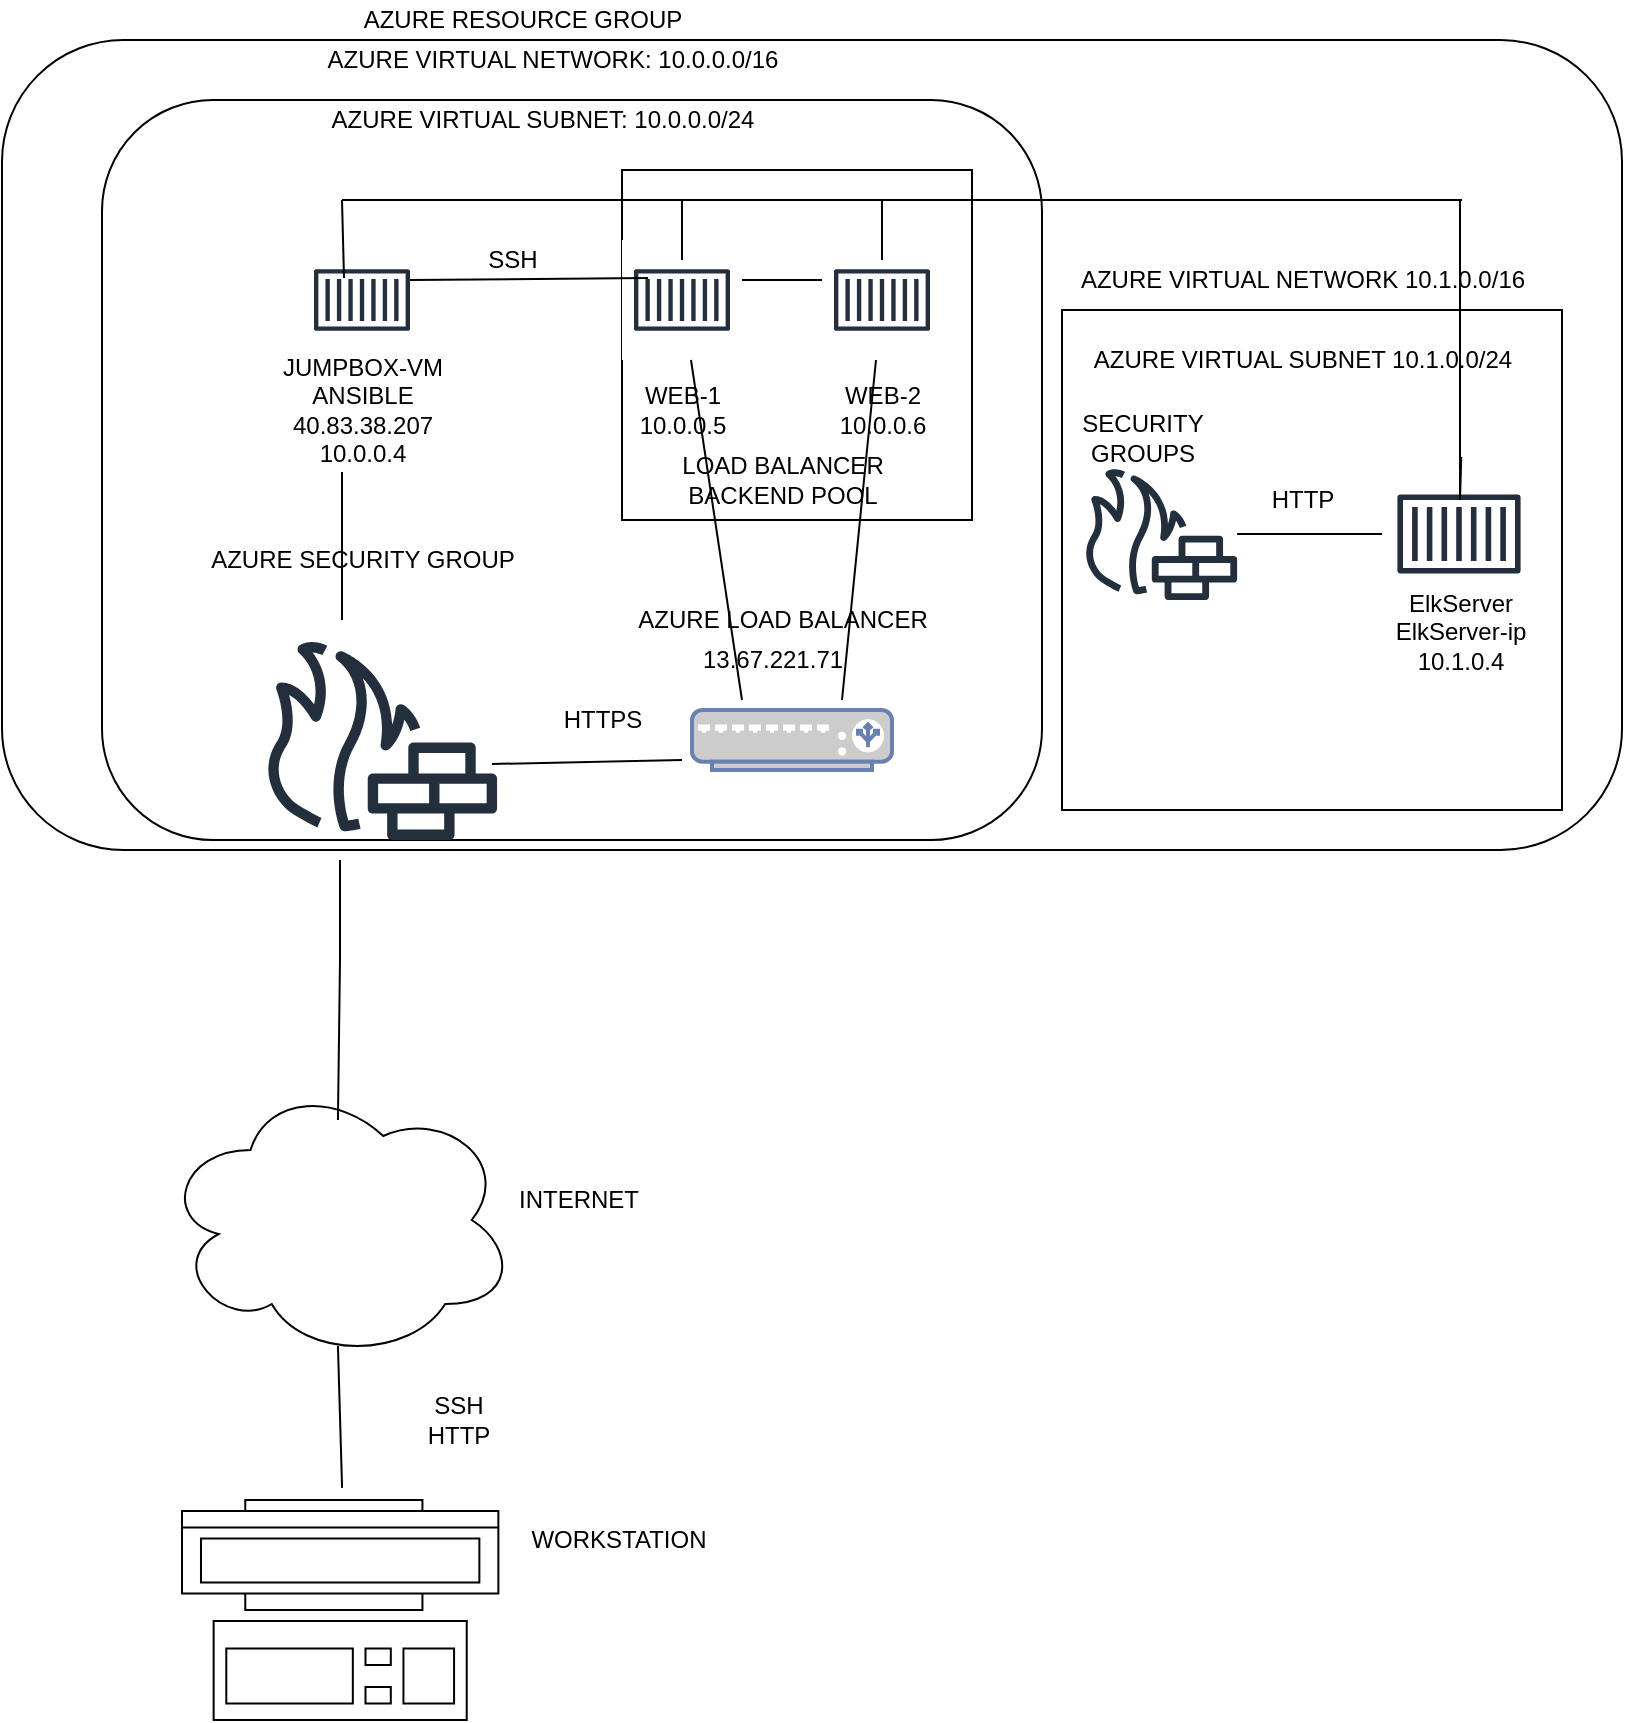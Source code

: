 <mxfile version="15.9.6" type="device"><diagram id="k51qjX9Ic_0JWoZnJQwO" name="Page-1"><mxGraphModel dx="1422" dy="794" grid="1" gridSize="10" guides="1" tooltips="1" connect="1" arrows="1" fold="1" page="1" pageScale="1" pageWidth="850" pageHeight="1100" math="0" shadow="0"><root><mxCell id="0"/><mxCell id="1" parent="0"/><mxCell id="_h7OxQL-iTMIFsfRt1DB-29" value="" style="rounded=1;whiteSpace=wrap;html=1;" vertex="1" parent="1"><mxGeometry x="30" y="200" width="810" height="405" as="geometry"/></mxCell><mxCell id="_h7OxQL-iTMIFsfRt1DB-34" value="" style="rounded=1;whiteSpace=wrap;html=1;" vertex="1" parent="1"><mxGeometry x="80" y="230" width="470" height="370" as="geometry"/></mxCell><mxCell id="_h7OxQL-iTMIFsfRt1DB-31" value="" style="whiteSpace=wrap;html=1;aspect=fixed;" vertex="1" parent="1"><mxGeometry x="340" y="265" width="175" height="175" as="geometry"/></mxCell><mxCell id="Lt6EO5bcyEE71UUDaf4R-3" value="AZURE RESOURCE GROUP" style="text;html=1;resizable=0;autosize=1;align=center;verticalAlign=middle;points=[];fillColor=none;strokeColor=none;rounded=0;" parent="1" vertex="1"><mxGeometry x="205" y="180" width="170" height="20" as="geometry"/></mxCell><mxCell id="Lt6EO5bcyEE71UUDaf4R-5" value="AZURE VIRTUAL NETWORK: 10.0.0.0/16" style="text;html=1;resizable=0;autosize=1;align=center;verticalAlign=middle;points=[];fillColor=none;strokeColor=none;rounded=0;" parent="1" vertex="1"><mxGeometry x="185" y="200" width="240" height="20" as="geometry"/></mxCell><mxCell id="Lt6EO5bcyEE71UUDaf4R-6" value="AZURE VIRTUAL SUBNET: 10.0.0.0/24" style="text;html=1;resizable=0;autosize=1;align=center;verticalAlign=middle;points=[];fillColor=none;strokeColor=none;rounded=0;" parent="1" vertex="1"><mxGeometry x="185" y="230" width="230" height="20" as="geometry"/></mxCell><mxCell id="Lt6EO5bcyEE71UUDaf4R-7" value="" style="sketch=0;outlineConnect=0;fontColor=#232F3E;gradientColor=none;fillColor=#232F3D;strokeColor=none;dashed=0;verticalLabelPosition=bottom;verticalAlign=top;align=center;html=1;fontSize=12;fontStyle=0;aspect=fixed;pointerEvents=1;shape=mxgraph.aws4.generic_firewall;" parent="1" vertex="1"><mxGeometry x="160" y="500" width="118.18" height="100" as="geometry"/></mxCell><mxCell id="Lt6EO5bcyEE71UUDaf4R-9" value="" style="fontColor=#0066CC;verticalAlign=top;verticalLabelPosition=bottom;labelPosition=center;align=center;html=1;outlineConnect=0;fillColor=#CCCCCC;strokeColor=#6881B3;gradientColor=none;gradientDirection=north;strokeWidth=2;shape=mxgraph.networks.load_balancer;" parent="1" vertex="1"><mxGeometry x="375" y="535" width="100" height="30" as="geometry"/></mxCell><mxCell id="Lt6EO5bcyEE71UUDaf4R-10" value="AZURE LOAD BALANCER" style="text;html=1;resizable=0;autosize=1;align=center;verticalAlign=middle;points=[];fillColor=none;strokeColor=none;rounded=0;" parent="1" vertex="1"><mxGeometry x="340" y="480" width="160" height="20" as="geometry"/></mxCell><mxCell id="Lt6EO5bcyEE71UUDaf4R-11" value="13.67.221.71" style="text;html=1;resizable=0;autosize=1;align=center;verticalAlign=middle;points=[];fillColor=none;strokeColor=none;rounded=0;" parent="1" vertex="1"><mxGeometry x="370" y="500" width="90" height="20" as="geometry"/></mxCell><mxCell id="Lt6EO5bcyEE71UUDaf4R-12" value="AZURE SECURITY GROUP" style="text;html=1;resizable=0;autosize=1;align=center;verticalAlign=middle;points=[];fillColor=none;strokeColor=none;rounded=0;" parent="1" vertex="1"><mxGeometry x="125" y="450" width="170" height="20" as="geometry"/></mxCell><mxCell id="Lt6EO5bcyEE71UUDaf4R-33" value="" style="edgeStyle=none;rounded=0;orthogonalLoop=1;jettySize=auto;html=1;startArrow=none;" parent="1" target="Lt6EO5bcyEE71UUDaf4R-14" edge="1"><mxGeometry relative="1" as="geometry"><mxPoint x="340" y="327.273" as="sourcePoint"/></mxGeometry></mxCell><mxCell id="Lt6EO5bcyEE71UUDaf4R-13" value="" style="sketch=0;outlineConnect=0;fontColor=#232F3E;gradientColor=none;strokeColor=#232F3E;fillColor=#ffffff;dashed=0;verticalLabelPosition=bottom;verticalAlign=top;align=center;html=1;fontSize=12;fontStyle=0;aspect=fixed;shape=mxgraph.aws4.resourceIcon;resIcon=mxgraph.aws4.container_1;" parent="1" vertex="1"><mxGeometry x="440" y="300" width="60" height="60" as="geometry"/></mxCell><mxCell id="Lt6EO5bcyEE71UUDaf4R-14" value="&amp;nbsp;" style="sketch=0;outlineConnect=0;fontColor=#232F3E;gradientColor=none;strokeColor=#232F3E;fillColor=#ffffff;dashed=0;verticalLabelPosition=bottom;verticalAlign=top;align=center;html=1;fontSize=12;fontStyle=0;aspect=fixed;shape=mxgraph.aws4.resourceIcon;resIcon=mxgraph.aws4.container_1;" parent="1" vertex="1"><mxGeometry x="340" y="300" width="60" height="60" as="geometry"/></mxCell><mxCell id="Lt6EO5bcyEE71UUDaf4R-16" value="WEB-1&lt;br&gt;10.0.0.5" style="text;html=1;resizable=0;autosize=1;align=center;verticalAlign=middle;points=[];fillColor=none;strokeColor=none;rounded=0;" parent="1" vertex="1"><mxGeometry x="340" y="370" width="60" height="30" as="geometry"/></mxCell><mxCell id="Lt6EO5bcyEE71UUDaf4R-17" value="WEB-2&lt;br&gt;10.0.0.6" style="text;html=1;resizable=0;autosize=1;align=center;verticalAlign=middle;points=[];fillColor=none;strokeColor=none;rounded=0;" parent="1" vertex="1"><mxGeometry x="440" y="370" width="60" height="30" as="geometry"/></mxCell><mxCell id="Lt6EO5bcyEE71UUDaf4R-23" value="" style="sketch=0;outlineConnect=0;fontColor=#232F3E;gradientColor=none;strokeColor=#232F3E;fillColor=#ffffff;dashed=0;verticalLabelPosition=bottom;verticalAlign=top;align=center;html=1;fontSize=12;fontStyle=0;aspect=fixed;shape=mxgraph.aws4.resourceIcon;resIcon=mxgraph.aws4.container_1;" parent="1" vertex="1"><mxGeometry x="180" y="300" width="60" height="60" as="geometry"/></mxCell><mxCell id="Lt6EO5bcyEE71UUDaf4R-24" value="JUMPBOX-VM&lt;br&gt;ANSIBLE&lt;br&gt;40.83.38.207&lt;br&gt;10.0.0.4" style="text;html=1;resizable=0;autosize=1;align=center;verticalAlign=middle;points=[];fillColor=none;strokeColor=none;rounded=0;" parent="1" vertex="1"><mxGeometry x="160" y="355" width="100" height="60" as="geometry"/></mxCell><mxCell id="Lt6EO5bcyEE71UUDaf4R-34" value="" style="ellipse;shape=cloud;whiteSpace=wrap;html=1;" parent="1" vertex="1"><mxGeometry x="110" y="720" width="177" height="140" as="geometry"/></mxCell><mxCell id="Lt6EO5bcyEE71UUDaf4R-35" value="" style="verticalLabelPosition=bottom;html=1;verticalAlign=top;align=center;shape=mxgraph.floorplan.workstation;" parent="1" vertex="1"><mxGeometry x="120" y="930" width="158.18" height="110" as="geometry"/></mxCell><mxCell id="Lt6EO5bcyEE71UUDaf4R-39" value="INTERNET" style="text;html=1;resizable=0;autosize=1;align=center;verticalAlign=middle;points=[];fillColor=none;strokeColor=none;rounded=0;" parent="1" vertex="1"><mxGeometry x="278.18" y="770" width="80" height="20" as="geometry"/></mxCell><mxCell id="Lt6EO5bcyEE71UUDaf4R-40" value="WORKSTATION" style="text;html=1;resizable=0;autosize=1;align=center;verticalAlign=middle;points=[];fillColor=none;strokeColor=none;rounded=0;" parent="1" vertex="1"><mxGeometry x="288.18" y="940" width="100" height="20" as="geometry"/></mxCell><mxCell id="_h7OxQL-iTMIFsfRt1DB-1" value="" style="whiteSpace=wrap;html=1;aspect=fixed;" vertex="1" parent="1"><mxGeometry x="560" y="335" width="250" height="250" as="geometry"/></mxCell><mxCell id="Lt6EO5bcyEE71UUDaf4R-41" value="SSH&lt;br&gt;HTTP" style="text;html=1;resizable=0;autosize=1;align=center;verticalAlign=middle;points=[];fillColor=none;strokeColor=none;rounded=0;" parent="1" vertex="1"><mxGeometry x="233.18" y="875" width="50" height="30" as="geometry"/></mxCell><mxCell id="Lt6EO5bcyEE71UUDaf4R-44" value="SSH" style="text;html=1;resizable=0;autosize=1;align=center;verticalAlign=middle;points=[];fillColor=none;strokeColor=none;rounded=0;" parent="1" vertex="1"><mxGeometry x="265" y="300" width="40" height="20" as="geometry"/></mxCell><mxCell id="Lt6EO5bcyEE71UUDaf4R-48" value="LOAD BALANCER&lt;br&gt;BACKEND POOL" style="text;html=1;resizable=0;autosize=1;align=center;verticalAlign=middle;points=[];fillColor=none;strokeColor=none;rounded=0;" parent="1" vertex="1"><mxGeometry x="360" y="405" width="120" height="30" as="geometry"/></mxCell><mxCell id="Lt6EO5bcyEE71UUDaf4R-51" value="HTTPS" style="text;html=1;resizable=0;autosize=1;align=center;verticalAlign=middle;points=[];fillColor=none;strokeColor=none;rounded=0;" parent="1" vertex="1"><mxGeometry x="305" y="530" width="50" height="20" as="geometry"/></mxCell><mxCell id="_h7OxQL-iTMIFsfRt1DB-2" value="AZURE VIRTUAL NETWORK 10.1.0.0/16" style="text;html=1;resizable=0;autosize=1;align=center;verticalAlign=middle;points=[];fillColor=none;strokeColor=none;rounded=0;" vertex="1" parent="1"><mxGeometry x="560" y="310" width="240" height="20" as="geometry"/></mxCell><mxCell id="_h7OxQL-iTMIFsfRt1DB-3" value="AZURE VIRTUAL SUBNET 10.1.0.0/24" style="text;html=1;resizable=0;autosize=1;align=center;verticalAlign=middle;points=[];fillColor=none;strokeColor=none;rounded=0;" vertex="1" parent="1"><mxGeometry x="570" y="350" width="220" height="20" as="geometry"/></mxCell><mxCell id="_h7OxQL-iTMIFsfRt1DB-4" value="" style="sketch=0;outlineConnect=0;fontColor=#232F3E;gradientColor=none;fillColor=#232F3D;strokeColor=none;dashed=0;verticalLabelPosition=bottom;verticalAlign=top;align=center;html=1;fontSize=12;fontStyle=0;aspect=fixed;pointerEvents=1;shape=mxgraph.aws4.generic_firewall;" vertex="1" parent="1"><mxGeometry x="570" y="414" width="78" height="66" as="geometry"/></mxCell><mxCell id="_h7OxQL-iTMIFsfRt1DB-5" value="" style="sketch=0;outlineConnect=0;fontColor=#232F3E;gradientColor=none;strokeColor=#232F3E;fillColor=#ffffff;dashed=0;verticalLabelPosition=bottom;verticalAlign=top;align=center;html=1;fontSize=12;fontStyle=0;aspect=fixed;shape=mxgraph.aws4.resourceIcon;resIcon=mxgraph.aws4.container_1;" vertex="1" parent="1"><mxGeometry x="720" y="408.5" width="77" height="77" as="geometry"/></mxCell><mxCell id="_h7OxQL-iTMIFsfRt1DB-13" value="HTTP" style="text;html=1;resizable=0;autosize=1;align=center;verticalAlign=middle;points=[];fillColor=none;strokeColor=none;rounded=0;" vertex="1" parent="1"><mxGeometry x="655" y="420" width="50" height="20" as="geometry"/></mxCell><mxCell id="_h7OxQL-iTMIFsfRt1DB-14" value="SECURITY &lt;br&gt;GROUPS" style="text;html=1;resizable=0;autosize=1;align=center;verticalAlign=middle;points=[];fillColor=none;strokeColor=none;rounded=0;" vertex="1" parent="1"><mxGeometry x="560" y="384" width="80" height="30" as="geometry"/></mxCell><mxCell id="_h7OxQL-iTMIFsfRt1DB-15" value="" style="endArrow=none;html=1;rounded=0;" edge="1" parent="1"><mxGeometry width="50" height="50" relative="1" as="geometry"><mxPoint x="200" y="280" as="sourcePoint"/><mxPoint x="760" y="280" as="targetPoint"/></mxGeometry></mxCell><mxCell id="_h7OxQL-iTMIFsfRt1DB-16" value="" style="endArrow=none;html=1;rounded=0;exitX=0.35;exitY=0.317;exitDx=0;exitDy=0;exitPerimeter=0;" edge="1" parent="1" source="Lt6EO5bcyEE71UUDaf4R-23"><mxGeometry width="50" height="50" relative="1" as="geometry"><mxPoint x="400" y="420" as="sourcePoint"/><mxPoint x="200" y="280" as="targetPoint"/></mxGeometry></mxCell><mxCell id="_h7OxQL-iTMIFsfRt1DB-17" value="" style="endArrow=none;html=1;rounded=0;" edge="1" parent="1"><mxGeometry width="50" height="50" relative="1" as="geometry"><mxPoint x="370" y="310" as="sourcePoint"/><mxPoint x="370" y="280" as="targetPoint"/></mxGeometry></mxCell><mxCell id="_h7OxQL-iTMIFsfRt1DB-18" value="" style="endArrow=none;html=1;rounded=0;" edge="1" parent="1" source="Lt6EO5bcyEE71UUDaf4R-13"><mxGeometry width="50" height="50" relative="1" as="geometry"><mxPoint x="400" y="420" as="sourcePoint"/><mxPoint x="470" y="280" as="targetPoint"/><Array as="points"><mxPoint x="470" y="310"/></Array></mxGeometry></mxCell><mxCell id="_h7OxQL-iTMIFsfRt1DB-19" value="" style="endArrow=none;html=1;rounded=0;" edge="1" parent="1" source="_h7OxQL-iTMIFsfRt1DB-5"><mxGeometry width="50" height="50" relative="1" as="geometry"><mxPoint x="400" y="420" as="sourcePoint"/><mxPoint x="759" y="280" as="targetPoint"/><Array as="points"><mxPoint x="759" y="430"/></Array></mxGeometry></mxCell><mxCell id="_h7OxQL-iTMIFsfRt1DB-20" value="" style="endArrow=none;html=1;rounded=0;exitX=0.9;exitY=0.333;exitDx=0;exitDy=0;exitPerimeter=0;entryX=0.217;entryY=0.317;entryDx=0;entryDy=0;entryPerimeter=0;" edge="1" parent="1" source="Lt6EO5bcyEE71UUDaf4R-23" target="Lt6EO5bcyEE71UUDaf4R-14"><mxGeometry width="50" height="50" relative="1" as="geometry"><mxPoint x="400" y="420" as="sourcePoint"/><mxPoint x="450" y="370" as="targetPoint"/></mxGeometry></mxCell><mxCell id="_h7OxQL-iTMIFsfRt1DB-21" value="" style="endArrow=none;html=1;rounded=0;" edge="1" parent="1"><mxGeometry width="50" height="50" relative="1" as="geometry"><mxPoint x="400" y="320" as="sourcePoint"/><mxPoint x="440" y="320" as="targetPoint"/><Array as="points"><mxPoint x="420" y="320"/></Array></mxGeometry></mxCell><mxCell id="_h7OxQL-iTMIFsfRt1DB-23" value="" style="endArrow=none;html=1;rounded=0;" edge="1" parent="1" source="_h7OxQL-iTMIFsfRt1DB-4" target="_h7OxQL-iTMIFsfRt1DB-5"><mxGeometry width="50" height="50" relative="1" as="geometry"><mxPoint x="400" y="420" as="sourcePoint"/><mxPoint x="450" y="370" as="targetPoint"/></mxGeometry></mxCell><mxCell id="_h7OxQL-iTMIFsfRt1DB-24" value="" style="endArrow=none;html=1;rounded=0;entryX=0.4;entryY=1.017;entryDx=0;entryDy=0;entryPerimeter=0;" edge="1" parent="1" target="Lt6EO5bcyEE71UUDaf4R-24"><mxGeometry width="50" height="50" relative="1" as="geometry"><mxPoint x="200" y="490" as="sourcePoint"/><mxPoint x="450" y="370" as="targetPoint"/></mxGeometry></mxCell><mxCell id="_h7OxQL-iTMIFsfRt1DB-25" value="" style="endArrow=none;html=1;rounded=0;entryX=0.497;entryY=0.143;entryDx=0;entryDy=0;entryPerimeter=0;" edge="1" parent="1" target="Lt6EO5bcyEE71UUDaf4R-34"><mxGeometry width="50" height="50" relative="1" as="geometry"><mxPoint x="199" y="610" as="sourcePoint"/><mxPoint x="450" y="370" as="targetPoint"/><Array as="points"><mxPoint x="199" y="660"/></Array></mxGeometry></mxCell><mxCell id="_h7OxQL-iTMIFsfRt1DB-26" value="" style="endArrow=none;html=1;rounded=0;entryX=0.506;entryY=-0.055;entryDx=0;entryDy=0;entryPerimeter=0;exitX=0.497;exitY=0.95;exitDx=0;exitDy=0;exitPerimeter=0;" edge="1" parent="1" source="Lt6EO5bcyEE71UUDaf4R-34" target="Lt6EO5bcyEE71UUDaf4R-35"><mxGeometry width="50" height="50" relative="1" as="geometry"><mxPoint x="200" y="870" as="sourcePoint"/><mxPoint x="450" y="670" as="targetPoint"/></mxGeometry></mxCell><mxCell id="_h7OxQL-iTMIFsfRt1DB-27" value="" style="endArrow=none;html=1;rounded=0;exitX=0.978;exitY=0.62;exitDx=0;exitDy=0;exitPerimeter=0;" edge="1" parent="1" source="Lt6EO5bcyEE71UUDaf4R-7"><mxGeometry width="50" height="50" relative="1" as="geometry"><mxPoint x="290" y="560" as="sourcePoint"/><mxPoint x="370" y="560" as="targetPoint"/></mxGeometry></mxCell><mxCell id="_h7OxQL-iTMIFsfRt1DB-36" value="" style="endArrow=none;html=1;rounded=0;" edge="1" parent="1" target="Lt6EO5bcyEE71UUDaf4R-14"><mxGeometry width="50" height="50" relative="1" as="geometry"><mxPoint x="400" y="530" as="sourcePoint"/><mxPoint x="450" y="470" as="targetPoint"/></mxGeometry></mxCell><mxCell id="_h7OxQL-iTMIFsfRt1DB-37" value="" style="endArrow=none;html=1;rounded=0;exitX=0.75;exitY=-0.167;exitDx=0;exitDy=0;exitPerimeter=0;" edge="1" parent="1" source="Lt6EO5bcyEE71UUDaf4R-9" target="Lt6EO5bcyEE71UUDaf4R-13"><mxGeometry width="50" height="50" relative="1" as="geometry"><mxPoint x="400" y="520" as="sourcePoint"/><mxPoint x="450" y="470" as="targetPoint"/></mxGeometry></mxCell><mxCell id="_h7OxQL-iTMIFsfRt1DB-38" value="ElkServer&lt;br&gt;ElkServer-ip&lt;br&gt;10.1.0.4" style="text;html=1;resizable=0;autosize=1;align=center;verticalAlign=middle;points=[];fillColor=none;strokeColor=none;rounded=0;" vertex="1" parent="1"><mxGeometry x="718.5" y="470.5" width="80" height="50" as="geometry"/></mxCell></root></mxGraphModel></diagram></mxfile>